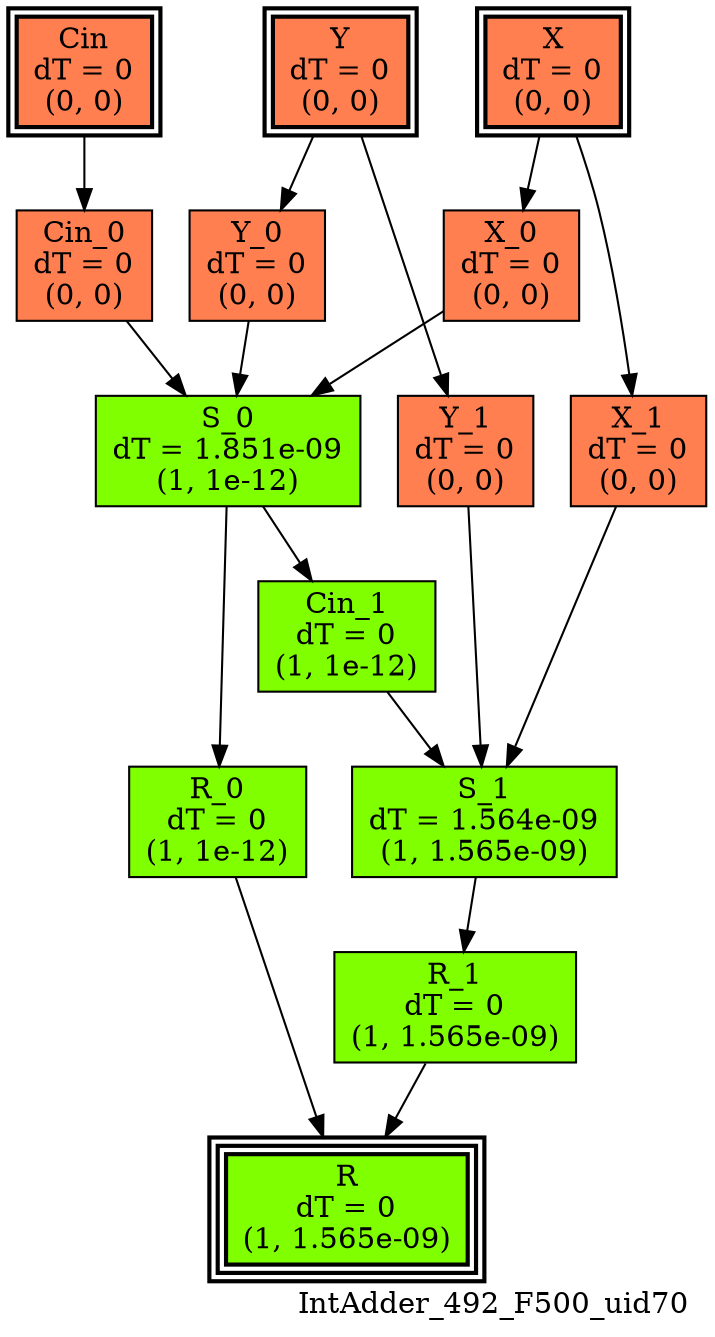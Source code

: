 digraph IntAdder_492_F500_uid70
{
	//graph drawing options
	label=IntAdder_492_F500_uid70;
	labelloc=bottom;
	labeljust=right;
	ratio=auto;
	nodesep=0.25;
	ranksep=0.5;

	//input/output signals of operator IntAdder_492_F500_uid70
	X__IntAdder_492_F500_uid70 [ label="X\ndT = 0\n(0, 0)", shape=box, color=black, style="bold, filled", fillcolor=coral, peripheries=2 ];
	Y__IntAdder_492_F500_uid70 [ label="Y\ndT = 0\n(0, 0)", shape=box, color=black, style="bold, filled", fillcolor=coral, peripheries=2 ];
	Cin__IntAdder_492_F500_uid70 [ label="Cin\ndT = 0\n(0, 0)", shape=box, color=black, style="bold, filled", fillcolor=coral, peripheries=2 ];
	R__IntAdder_492_F500_uid70 [ label="R\ndT = 0\n(1, 1.565e-09)", shape=box, color=black, style="bold, filled", fillcolor=chartreuse, peripheries=3 ];
	{rank=same X__IntAdder_492_F500_uid70, Y__IntAdder_492_F500_uid70, Cin__IntAdder_492_F500_uid70};
	{rank=same R__IntAdder_492_F500_uid70};
	//internal signals of operator IntAdder_492_F500_uid70
	Cin_0__IntAdder_492_F500_uid70 [ label="Cin_0\ndT = 0\n(0, 0)", shape=box, color=black, style=filled, fillcolor=coral, peripheries=1 ];
	X_0__IntAdder_492_F500_uid70 [ label="X_0\ndT = 0\n(0, 0)", shape=box, color=black, style=filled, fillcolor=coral, peripheries=1 ];
	Y_0__IntAdder_492_F500_uid70 [ label="Y_0\ndT = 0\n(0, 0)", shape=box, color=black, style=filled, fillcolor=coral, peripheries=1 ];
	S_0__IntAdder_492_F500_uid70 [ label="S_0\ndT = 1.851e-09\n(1, 1e-12)", shape=box, color=black, style=filled, fillcolor=chartreuse, peripheries=1 ];
	R_0__IntAdder_492_F500_uid70 [ label="R_0\ndT = 0\n(1, 1e-12)", shape=box, color=black, style=filled, fillcolor=chartreuse, peripheries=1 ];
	Cin_1__IntAdder_492_F500_uid70 [ label="Cin_1\ndT = 0\n(1, 1e-12)", shape=box, color=black, style=filled, fillcolor=chartreuse, peripheries=1 ];
	X_1__IntAdder_492_F500_uid70 [ label="X_1\ndT = 0\n(0, 0)", shape=box, color=black, style=filled, fillcolor=coral, peripheries=1 ];
	Y_1__IntAdder_492_F500_uid70 [ label="Y_1\ndT = 0\n(0, 0)", shape=box, color=black, style=filled, fillcolor=coral, peripheries=1 ];
	S_1__IntAdder_492_F500_uid70 [ label="S_1\ndT = 1.564e-09\n(1, 1.565e-09)", shape=box, color=black, style=filled, fillcolor=chartreuse, peripheries=1 ];
	R_1__IntAdder_492_F500_uid70 [ label="R_1\ndT = 0\n(1, 1.565e-09)", shape=box, color=black, style=filled, fillcolor=chartreuse, peripheries=1 ];

	//subcomponents of operator IntAdder_492_F500_uid70

	//input and internal signal connections of operator IntAdder_492_F500_uid70
	X__IntAdder_492_F500_uid70 -> X_0__IntAdder_492_F500_uid70 [ arrowhead=normal, arrowsize=1.0, arrowtail=normal, color=black, dir=forward  ];
	X__IntAdder_492_F500_uid70 -> X_1__IntAdder_492_F500_uid70 [ arrowhead=normal, arrowsize=1.0, arrowtail=normal, color=black, dir=forward  ];
	Y__IntAdder_492_F500_uid70 -> Y_0__IntAdder_492_F500_uid70 [ arrowhead=normal, arrowsize=1.0, arrowtail=normal, color=black, dir=forward  ];
	Y__IntAdder_492_F500_uid70 -> Y_1__IntAdder_492_F500_uid70 [ arrowhead=normal, arrowsize=1.0, arrowtail=normal, color=black, dir=forward  ];
	Cin__IntAdder_492_F500_uid70 -> Cin_0__IntAdder_492_F500_uid70 [ arrowhead=normal, arrowsize=1.0, arrowtail=normal, color=black, dir=forward  ];
	Cin_0__IntAdder_492_F500_uid70 -> S_0__IntAdder_492_F500_uid70 [ arrowhead=normal, arrowsize=1.0, arrowtail=normal, color=black, dir=forward  ];
	X_0__IntAdder_492_F500_uid70 -> S_0__IntAdder_492_F500_uid70 [ arrowhead=normal, arrowsize=1.0, arrowtail=normal, color=black, dir=forward  ];
	Y_0__IntAdder_492_F500_uid70 -> S_0__IntAdder_492_F500_uid70 [ arrowhead=normal, arrowsize=1.0, arrowtail=normal, color=black, dir=forward  ];
	S_0__IntAdder_492_F500_uid70 -> R_0__IntAdder_492_F500_uid70 [ arrowhead=normal, arrowsize=1.0, arrowtail=normal, color=black, dir=forward  ];
	S_0__IntAdder_492_F500_uid70 -> Cin_1__IntAdder_492_F500_uid70 [ arrowhead=normal, arrowsize=1.0, arrowtail=normal, color=black, dir=forward  ];
	R_0__IntAdder_492_F500_uid70 -> R__IntAdder_492_F500_uid70 [ arrowhead=normal, arrowsize=1.0, arrowtail=normal, color=black, dir=forward  ];
	Cin_1__IntAdder_492_F500_uid70 -> S_1__IntAdder_492_F500_uid70 [ arrowhead=normal, arrowsize=1.0, arrowtail=normal, color=black, dir=forward  ];
	X_1__IntAdder_492_F500_uid70 -> S_1__IntAdder_492_F500_uid70 [ arrowhead=normal, arrowsize=1.0, arrowtail=normal, color=black, dir=forward  ];
	Y_1__IntAdder_492_F500_uid70 -> S_1__IntAdder_492_F500_uid70 [ arrowhead=normal, arrowsize=1.0, arrowtail=normal, color=black, dir=forward  ];
	S_1__IntAdder_492_F500_uid70 -> R_1__IntAdder_492_F500_uid70 [ arrowhead=normal, arrowsize=1.0, arrowtail=normal, color=black, dir=forward  ];
	R_1__IntAdder_492_F500_uid70 -> R__IntAdder_492_F500_uid70 [ arrowhead=normal, arrowsize=1.0, arrowtail=normal, color=black, dir=forward  ];
}

